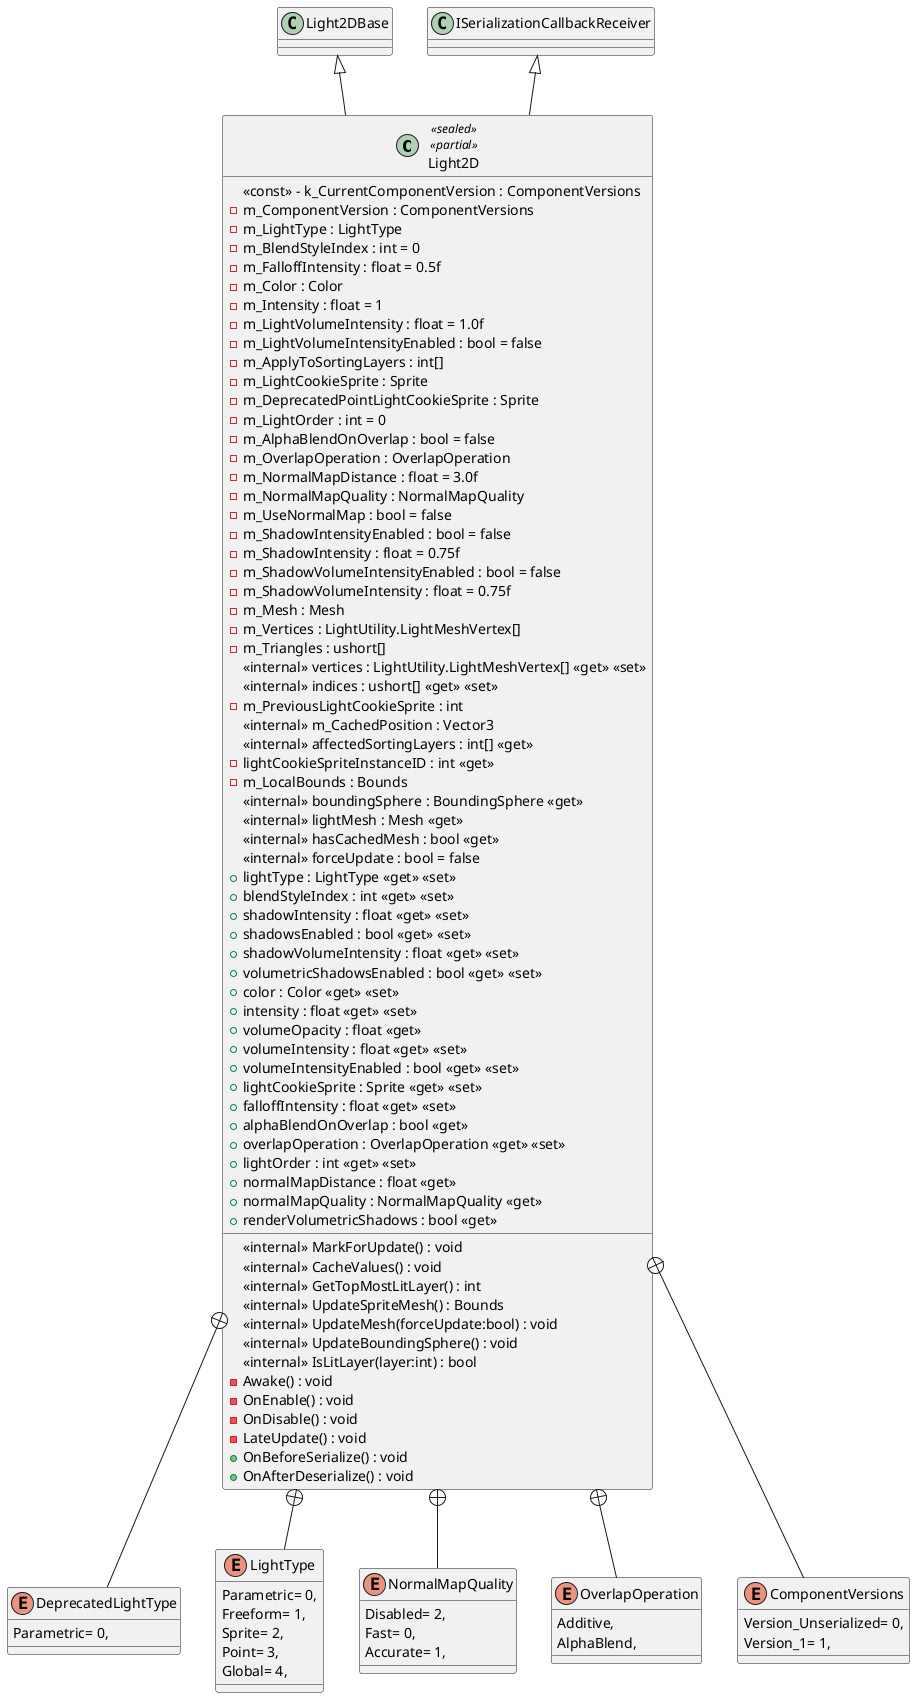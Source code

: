 @startuml
class Light2D <<sealed>> <<partial>> {
    <<const>> - k_CurrentComponentVersion : ComponentVersions
    - m_ComponentVersion : ComponentVersions
    - m_LightType : LightType
    - m_BlendStyleIndex : int = 0
    - m_FalloffIntensity : float = 0.5f
    - m_Color : Color
    - m_Intensity : float = 1
    - m_LightVolumeIntensity : float = 1.0f
    - m_LightVolumeIntensityEnabled : bool = false
    - m_ApplyToSortingLayers : int[]
    - m_LightCookieSprite : Sprite
    - m_DeprecatedPointLightCookieSprite : Sprite
    - m_LightOrder : int = 0
    - m_AlphaBlendOnOverlap : bool = false
    - m_OverlapOperation : OverlapOperation
    - m_NormalMapDistance : float = 3.0f
    - m_NormalMapQuality : NormalMapQuality
    - m_UseNormalMap : bool = false
    - m_ShadowIntensityEnabled : bool = false
    - m_ShadowIntensity : float = 0.75f
    - m_ShadowVolumeIntensityEnabled : bool = false
    - m_ShadowVolumeIntensity : float = 0.75f
    - m_Mesh : Mesh
    - m_Vertices : LightUtility.LightMeshVertex[]
    - m_Triangles : ushort[]
    <<internal>> vertices : LightUtility.LightMeshVertex[] <<get>> <<set>>
    <<internal>> indices : ushort[] <<get>> <<set>>
    - m_PreviousLightCookieSprite : int
    <<internal>> m_CachedPosition : Vector3
    <<internal>> affectedSortingLayers : int[] <<get>>
    - lightCookieSpriteInstanceID : int <<get>>
    - m_LocalBounds : Bounds
    <<internal>> boundingSphere : BoundingSphere <<get>>
    <<internal>> lightMesh : Mesh <<get>>
    <<internal>> hasCachedMesh : bool <<get>>
    <<internal>> forceUpdate : bool = false
    + lightType : LightType <<get>> <<set>>
    + blendStyleIndex : int <<get>> <<set>>
    + shadowIntensity : float <<get>> <<set>>
    + shadowsEnabled : bool <<get>> <<set>>
    + shadowVolumeIntensity : float <<get>> <<set>>
    + volumetricShadowsEnabled : bool <<get>> <<set>>
    + color : Color <<get>> <<set>>
    + intensity : float <<get>> <<set>>
    + volumeOpacity : float <<get>>
    + volumeIntensity : float <<get>> <<set>>
    + volumeIntensityEnabled : bool <<get>> <<set>>
    + lightCookieSprite : Sprite <<get>> <<set>>
    + falloffIntensity : float <<get>> <<set>>
    + alphaBlendOnOverlap : bool <<get>>
    + overlapOperation : OverlapOperation <<get>> <<set>>
    + lightOrder : int <<get>> <<set>>
    + normalMapDistance : float <<get>>
    + normalMapQuality : NormalMapQuality <<get>>
    + renderVolumetricShadows : bool <<get>>
    <<internal>> MarkForUpdate() : void
    <<internal>> CacheValues() : void
    <<internal>> GetTopMostLitLayer() : int
    <<internal>> UpdateSpriteMesh() : Bounds
    <<internal>> UpdateMesh(forceUpdate:bool) : void
    <<internal>> UpdateBoundingSphere() : void
    <<internal>> IsLitLayer(layer:int) : bool
    - Awake() : void
    - OnEnable() : void
    - OnDisable() : void
    - LateUpdate() : void
    + OnBeforeSerialize() : void
    + OnAfterDeserialize() : void
}
enum DeprecatedLightType {
    Parametric= 0,
}
enum LightType {
    Parametric= 0,
    Freeform= 1,
    Sprite= 2,
    Point= 3,
    Global= 4,
}
enum NormalMapQuality {
    Disabled= 2,
    Fast= 0,
    Accurate= 1,
}
enum OverlapOperation {
    Additive,
    AlphaBlend,
}
enum ComponentVersions {
    Version_Unserialized= 0,
    Version_1= 1,
}
Light2DBase <|-- Light2D
ISerializationCallbackReceiver <|-- Light2D
Light2D +-- DeprecatedLightType
Light2D +-- LightType
Light2D +-- NormalMapQuality
Light2D +-- OverlapOperation
Light2D +-- ComponentVersions
@enduml
